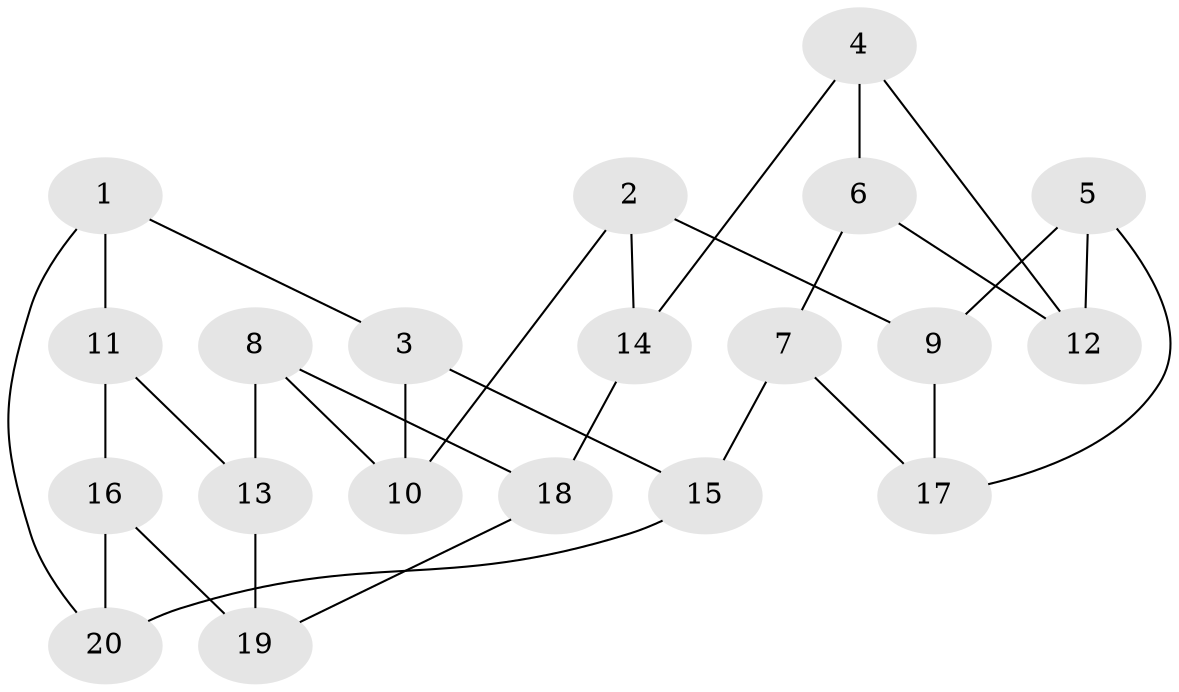 // Generated by graph-tools (version 1.1) at 2025/46/02/15/25 05:46:28]
// undirected, 20 vertices, 30 edges
graph export_dot {
graph [start="1"]
  node [color=gray90,style=filled];
  1;
  2;
  3;
  4;
  5;
  6;
  7;
  8;
  9;
  10;
  11;
  12;
  13;
  14;
  15;
  16;
  17;
  18;
  19;
  20;
  1 -- 3;
  1 -- 20;
  1 -- 11;
  2 -- 9;
  2 -- 10;
  2 -- 14;
  3 -- 10;
  3 -- 15;
  4 -- 6;
  4 -- 14;
  4 -- 12;
  5 -- 17;
  5 -- 12;
  5 -- 9;
  6 -- 7;
  6 -- 12;
  7 -- 17;
  7 -- 15;
  8 -- 10;
  8 -- 13;
  8 -- 18;
  9 -- 17;
  11 -- 13;
  11 -- 16;
  13 -- 19;
  14 -- 18;
  15 -- 20;
  16 -- 19;
  16 -- 20;
  18 -- 19;
}

